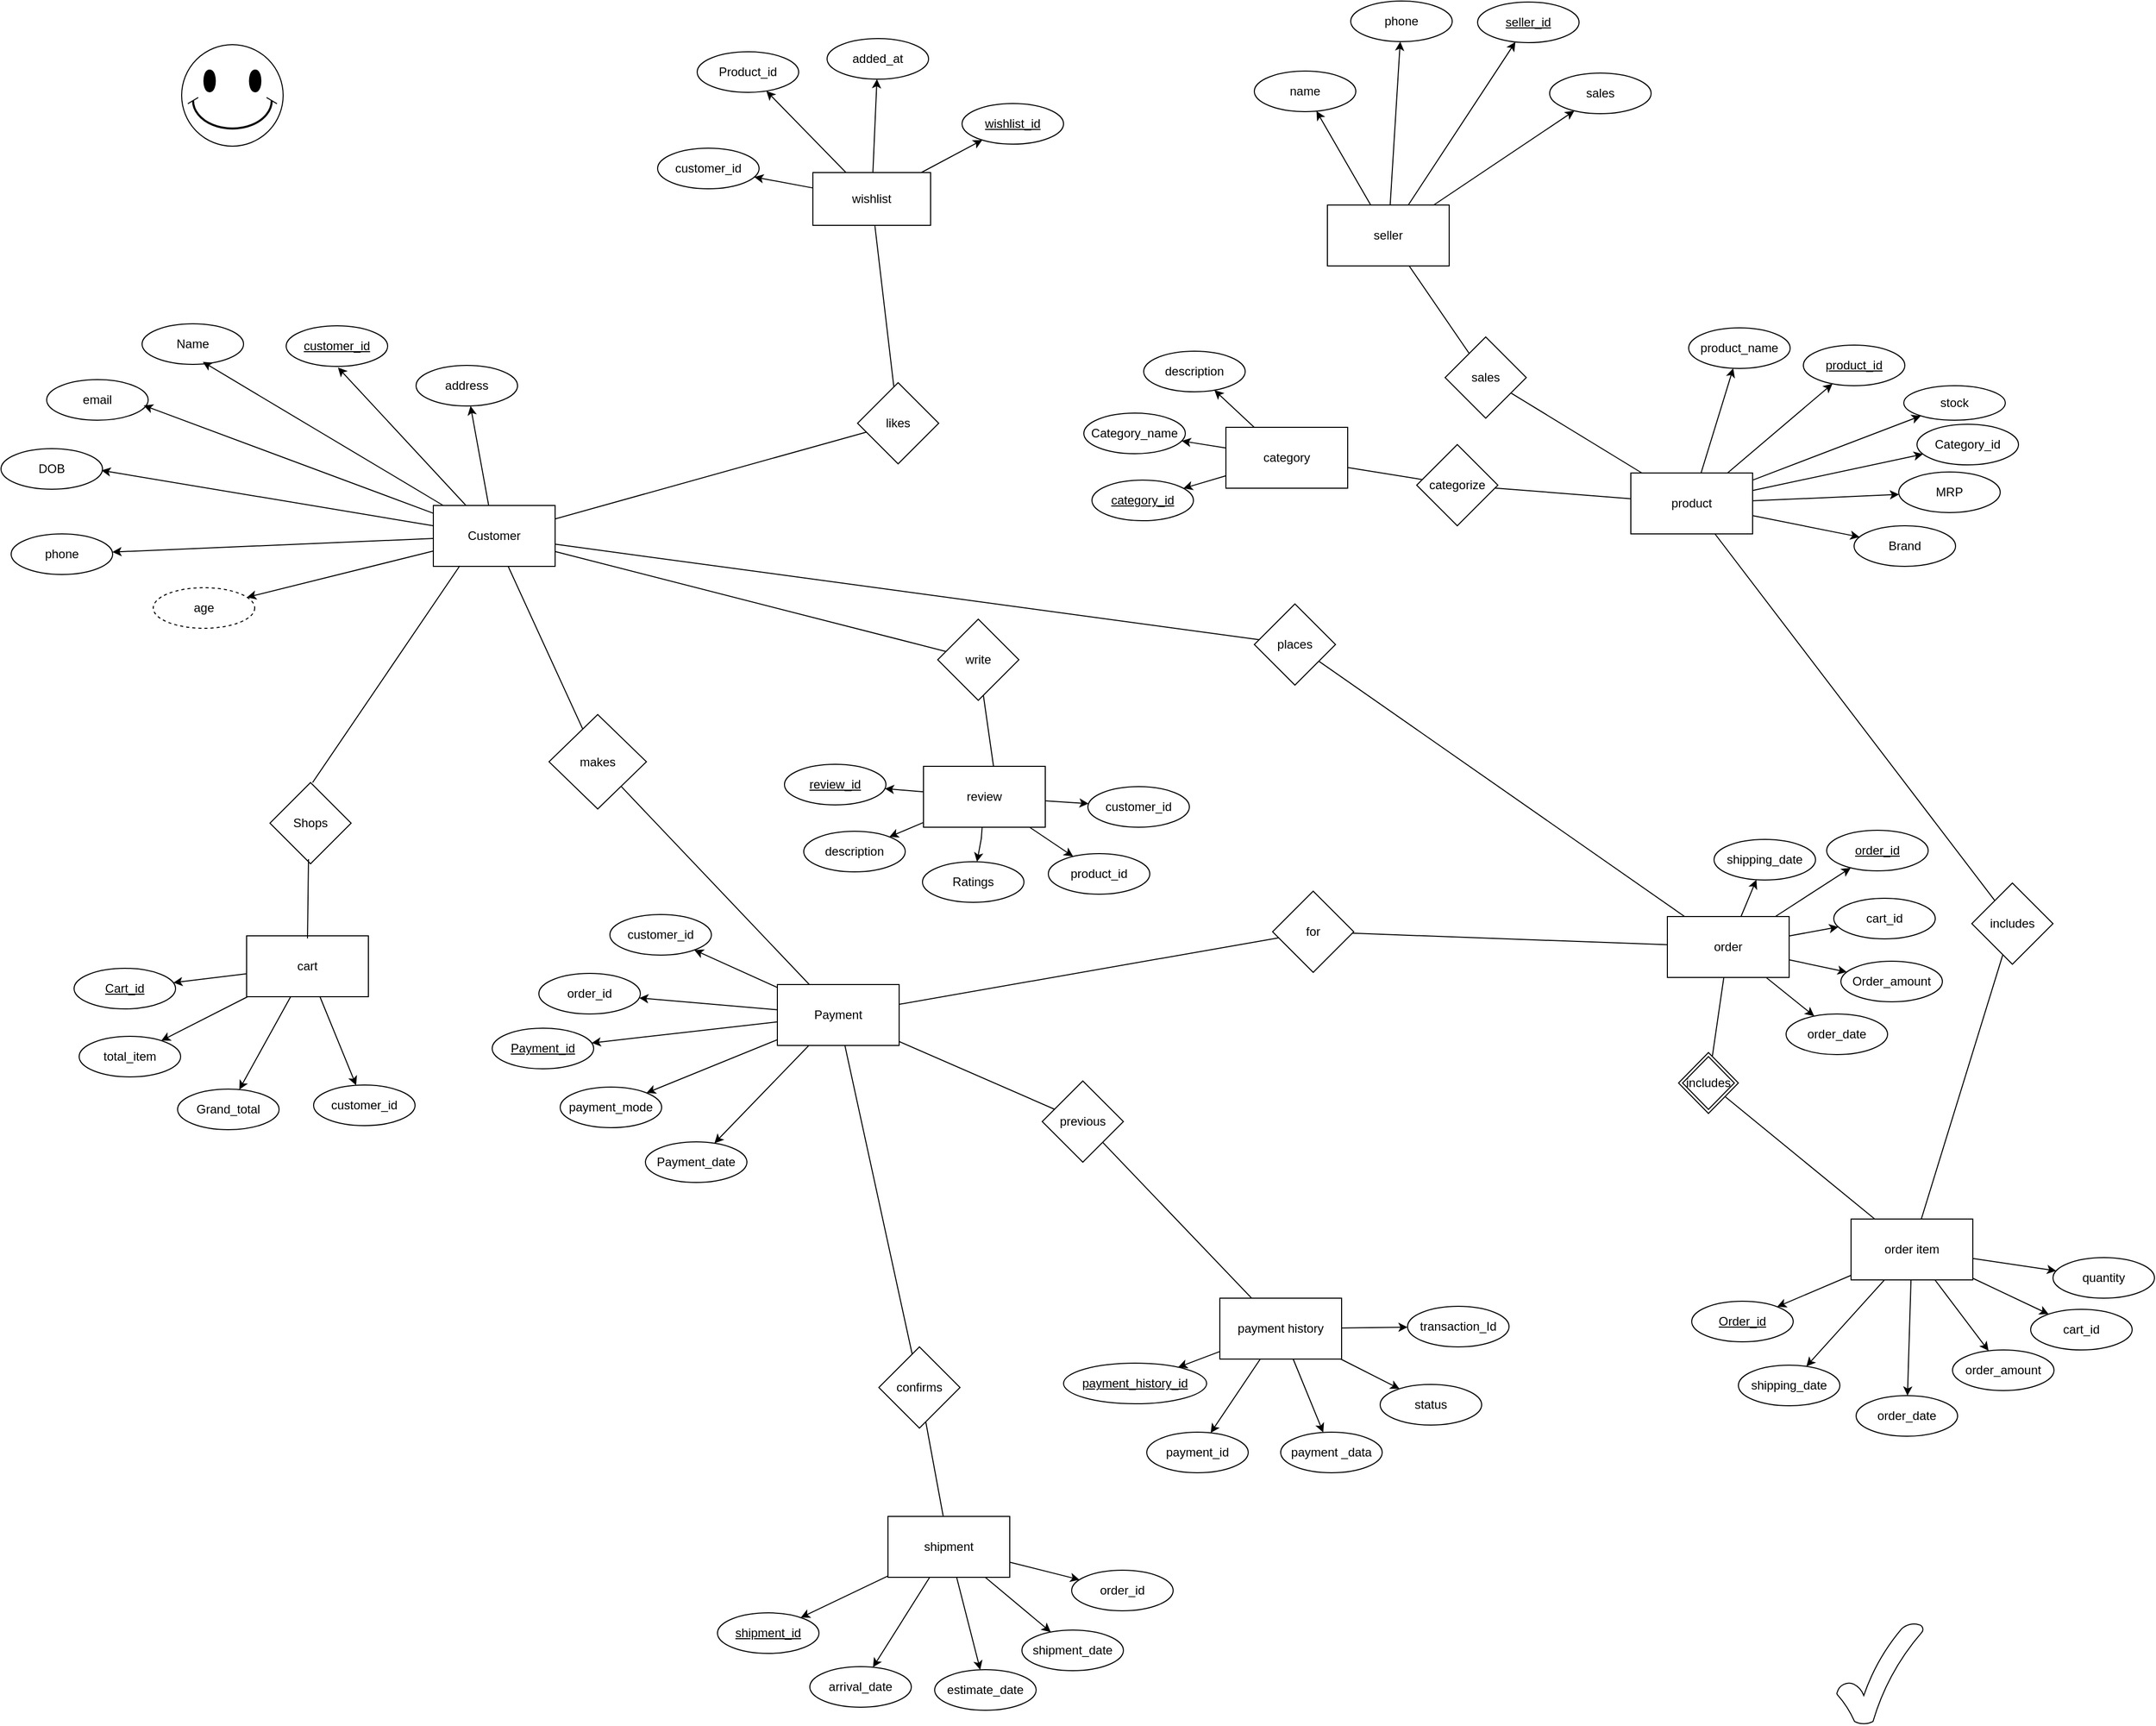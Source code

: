 <mxfile version="24.2.2" type="google">
  <diagram id="R2lEEEUBdFMjLlhIrx00" name="Page-1">
    <mxGraphModel grid="1" page="1" gridSize="10" guides="1" tooltips="1" connect="1" arrows="1" fold="1" pageScale="1" pageWidth="850" pageHeight="1100" math="0" shadow="0" extFonts="Permanent Marker^https://fonts.googleapis.com/css?family=Permanent+Marker">
      <root>
        <mxCell id="0" />
        <mxCell id="1" parent="0" />
        <mxCell id="67F66TAgpTzogQdSaKXS-1" value="Customer" style="rounded=0;whiteSpace=wrap;html=1;" vertex="1" parent="1">
          <mxGeometry x="586" y="947" width="120" height="60" as="geometry" />
        </mxCell>
        <mxCell id="67F66TAgpTzogQdSaKXS-2" value="Shops" style="rhombus;whiteSpace=wrap;html=1;" vertex="1" parent="1">
          <mxGeometry x="425" y="1220" width="80" height="80" as="geometry" />
        </mxCell>
        <mxCell id="67F66TAgpTzogQdSaKXS-3" value="makes" style="rhombus;whiteSpace=wrap;html=1;" vertex="1" parent="1">
          <mxGeometry x="700" y="1153" width="96" height="93" as="geometry" />
        </mxCell>
        <mxCell id="67F66TAgpTzogQdSaKXS-4" value="write" style="rhombus;whiteSpace=wrap;html=1;" vertex="1" parent="1">
          <mxGeometry x="1083" y="1059" width="80" height="80" as="geometry" />
        </mxCell>
        <mxCell id="67F66TAgpTzogQdSaKXS-5" value="places" style="rhombus;whiteSpace=wrap;html=1;" vertex="1" parent="1">
          <mxGeometry x="1395" y="1044" width="80" height="80" as="geometry" />
        </mxCell>
        <mxCell id="67F66TAgpTzogQdSaKXS-6" value="likes" style="rhombus;whiteSpace=wrap;html=1;" vertex="1" parent="1">
          <mxGeometry x="1004" y="826" width="80" height="80" as="geometry" />
        </mxCell>
        <mxCell id="67F66TAgpTzogQdSaKXS-7" value="wishlist" style="rounded=0;whiteSpace=wrap;html=1;" vertex="1" parent="1">
          <mxGeometry x="960" y="619" width="116" height="52" as="geometry" />
        </mxCell>
        <mxCell id="67F66TAgpTzogQdSaKXS-8" value="seller" style="rounded=0;whiteSpace=wrap;html=1;" vertex="1" parent="1">
          <mxGeometry x="1467" y="651" width="120" height="60" as="geometry" />
        </mxCell>
        <mxCell id="67F66TAgpTzogQdSaKXS-9" value="sales" style="rhombus;whiteSpace=wrap;html=1;" vertex="1" parent="1">
          <mxGeometry x="1583" y="781" width="80" height="80" as="geometry" />
        </mxCell>
        <mxCell id="67F66TAgpTzogQdSaKXS-10" value="product" style="rounded=0;whiteSpace=wrap;html=1;" vertex="1" parent="1">
          <mxGeometry x="1766" y="915" width="120" height="60" as="geometry" />
        </mxCell>
        <mxCell id="67F66TAgpTzogQdSaKXS-11" value="categorize" style="rhombus;whiteSpace=wrap;html=1;" vertex="1" parent="1">
          <mxGeometry x="1555" y="887" width="80" height="80" as="geometry" />
        </mxCell>
        <mxCell id="67F66TAgpTzogQdSaKXS-12" value="category" style="rounded=0;whiteSpace=wrap;html=1;" vertex="1" parent="1">
          <mxGeometry x="1367" y="870" width="120" height="60" as="geometry" />
        </mxCell>
        <mxCell id="67F66TAgpTzogQdSaKXS-13" value="for" style="rhombus;whiteSpace=wrap;html=1;" vertex="1" parent="1">
          <mxGeometry x="1413" y="1327" width="80" height="80" as="geometry" />
        </mxCell>
        <mxCell id="67F66TAgpTzogQdSaKXS-14" value="Payment" style="rounded=0;whiteSpace=wrap;html=1;" vertex="1" parent="1">
          <mxGeometry x="925" y="1419" width="120" height="60" as="geometry" />
        </mxCell>
        <mxCell id="67F66TAgpTzogQdSaKXS-15" value="cart" style="rounded=0;whiteSpace=wrap;html=1;" vertex="1" parent="1">
          <mxGeometry x="402" y="1371" width="120" height="60" as="geometry" />
        </mxCell>
        <mxCell id="67F66TAgpTzogQdSaKXS-16" value="confirms" style="rhombus;whiteSpace=wrap;html=1;" vertex="1" parent="1">
          <mxGeometry x="1025" y="1776" width="80" height="80" as="geometry" />
        </mxCell>
        <mxCell id="67F66TAgpTzogQdSaKXS-17" value="shipment" style="rounded=0;whiteSpace=wrap;html=1;" vertex="1" parent="1">
          <mxGeometry x="1034" y="1943" width="120" height="60" as="geometry" />
        </mxCell>
        <mxCell id="67F66TAgpTzogQdSaKXS-18" value="previous" style="rhombus;whiteSpace=wrap;html=1;" vertex="1" parent="1">
          <mxGeometry x="1186" y="1514" width="80" height="80" as="geometry" />
        </mxCell>
        <mxCell id="67F66TAgpTzogQdSaKXS-19" value="payment history" style="rounded=0;whiteSpace=wrap;html=1;" vertex="1" parent="1">
          <mxGeometry x="1361" y="1728" width="120" height="60" as="geometry" />
        </mxCell>
        <mxCell id="67F66TAgpTzogQdSaKXS-20" value="review" style="rounded=0;whiteSpace=wrap;html=1;" vertex="1" parent="1">
          <mxGeometry x="1069" y="1204" width="120" height="60" as="geometry" />
        </mxCell>
        <mxCell id="67F66TAgpTzogQdSaKXS-21" value="order" style="rounded=0;whiteSpace=wrap;html=1;" vertex="1" parent="1">
          <mxGeometry x="1802" y="1352" width="120" height="60" as="geometry" />
        </mxCell>
        <mxCell id="67F66TAgpTzogQdSaKXS-22" value="includes" style="rhombus;whiteSpace=wrap;html=1;" vertex="1" parent="1">
          <mxGeometry x="2102" y="1319" width="80" height="80" as="geometry" />
        </mxCell>
        <mxCell id="67F66TAgpTzogQdSaKXS-23" value="order item" style="rounded=0;whiteSpace=wrap;html=1;" vertex="1" parent="1">
          <mxGeometry x="1983" y="1650" width="120" height="60" as="geometry" />
        </mxCell>
        <mxCell id="67F66TAgpTzogQdSaKXS-24" value="" style="endArrow=none;html=1;rounded=0;" edge="1" parent="1" source="67F66TAgpTzogQdSaKXS-1" target="67F66TAgpTzogQdSaKXS-6">
          <mxGeometry width="50" height="50" relative="1" as="geometry">
            <mxPoint x="1095" y="1055" as="sourcePoint" />
            <mxPoint x="1145" y="1005" as="targetPoint" />
          </mxGeometry>
        </mxCell>
        <mxCell id="67F66TAgpTzogQdSaKXS-25" value="" style="endArrow=none;html=1;rounded=0;" edge="1" parent="1" source="67F66TAgpTzogQdSaKXS-13" target="67F66TAgpTzogQdSaKXS-21">
          <mxGeometry width="50" height="50" relative="1" as="geometry">
            <mxPoint x="1435" y="1049" as="sourcePoint" />
            <mxPoint x="1485" y="999" as="targetPoint" />
          </mxGeometry>
        </mxCell>
        <mxCell id="67F66TAgpTzogQdSaKXS-26" value="" style="endArrow=none;html=1;rounded=0;" edge="1" parent="1" source="67F66TAgpTzogQdSaKXS-14" target="67F66TAgpTzogQdSaKXS-13">
          <mxGeometry width="50" height="50" relative="1" as="geometry">
            <mxPoint x="1435" y="1049" as="sourcePoint" />
            <mxPoint x="1485" y="999" as="targetPoint" />
          </mxGeometry>
        </mxCell>
        <mxCell id="67F66TAgpTzogQdSaKXS-27" value="" style="endArrow=none;html=1;rounded=0;" edge="1" parent="1" source="67F66TAgpTzogQdSaKXS-1" target="67F66TAgpTzogQdSaKXS-4">
          <mxGeometry width="50" height="50" relative="1" as="geometry">
            <mxPoint x="1435" y="1049" as="sourcePoint" />
            <mxPoint x="1485" y="999" as="targetPoint" />
          </mxGeometry>
        </mxCell>
        <mxCell id="67F66TAgpTzogQdSaKXS-28" value="" style="endArrow=none;html=1;rounded=0;entryX=0.575;entryY=0;entryDx=0;entryDy=0;entryPerimeter=0;" edge="1" parent="1" source="67F66TAgpTzogQdSaKXS-4" target="67F66TAgpTzogQdSaKXS-20">
          <mxGeometry width="50" height="50" relative="1" as="geometry">
            <mxPoint x="1435" y="1049" as="sourcePoint" />
            <mxPoint x="1485" y="999" as="targetPoint" />
          </mxGeometry>
        </mxCell>
        <mxCell id="67F66TAgpTzogQdSaKXS-29" value="" style="endArrow=none;html=1;rounded=0;" edge="1" parent="1" source="67F66TAgpTzogQdSaKXS-5" target="67F66TAgpTzogQdSaKXS-21">
          <mxGeometry width="50" height="50" relative="1" as="geometry">
            <mxPoint x="1435" y="1049" as="sourcePoint" />
            <mxPoint x="1485" y="999" as="targetPoint" />
          </mxGeometry>
        </mxCell>
        <mxCell id="67F66TAgpTzogQdSaKXS-30" value="" style="endArrow=none;html=1;rounded=0;" edge="1" parent="1" source="67F66TAgpTzogQdSaKXS-5" target="67F66TAgpTzogQdSaKXS-1">
          <mxGeometry width="50" height="50" relative="1" as="geometry">
            <mxPoint x="1435" y="1049" as="sourcePoint" />
            <mxPoint x="1485" y="999" as="targetPoint" />
          </mxGeometry>
        </mxCell>
        <mxCell id="67F66TAgpTzogQdSaKXS-31" value="" style="endArrow=none;html=1;rounded=0;" edge="1" parent="1" source="67F66TAgpTzogQdSaKXS-6" target="67F66TAgpTzogQdSaKXS-7">
          <mxGeometry width="50" height="50" relative="1" as="geometry">
            <mxPoint x="1435" y="1049" as="sourcePoint" />
            <mxPoint x="1485" y="999" as="targetPoint" />
          </mxGeometry>
        </mxCell>
        <mxCell id="67F66TAgpTzogQdSaKXS-32" value="" style="endArrow=none;html=1;rounded=0;" edge="1" parent="1" source="67F66TAgpTzogQdSaKXS-14" target="67F66TAgpTzogQdSaKXS-18">
          <mxGeometry width="50" height="50" relative="1" as="geometry">
            <mxPoint x="1435" y="1049" as="sourcePoint" />
            <mxPoint x="1485" y="999" as="targetPoint" />
          </mxGeometry>
        </mxCell>
        <mxCell id="67F66TAgpTzogQdSaKXS-33" value="" style="endArrow=none;html=1;rounded=0;" edge="1" parent="1" source="67F66TAgpTzogQdSaKXS-18" target="67F66TAgpTzogQdSaKXS-19">
          <mxGeometry width="50" height="50" relative="1" as="geometry">
            <mxPoint x="1234" y="1554" as="sourcePoint" />
            <mxPoint x="1284" y="1504" as="targetPoint" />
          </mxGeometry>
        </mxCell>
        <mxCell id="67F66TAgpTzogQdSaKXS-34" value="" style="endArrow=none;html=1;rounded=0;" edge="1" parent="1" source="67F66TAgpTzogQdSaKXS-16" target="67F66TAgpTzogQdSaKXS-14">
          <mxGeometry width="50" height="50" relative="1" as="geometry">
            <mxPoint x="1435" y="1049" as="sourcePoint" />
            <mxPoint x="1485" y="999" as="targetPoint" />
          </mxGeometry>
        </mxCell>
        <mxCell id="67F66TAgpTzogQdSaKXS-35" value="" style="endArrow=none;html=1;rounded=0;" edge="1" parent="1" source="67F66TAgpTzogQdSaKXS-17" target="67F66TAgpTzogQdSaKXS-16">
          <mxGeometry width="50" height="50" relative="1" as="geometry">
            <mxPoint x="943" y="1631" as="sourcePoint" />
            <mxPoint x="1064" y="1525" as="targetPoint" />
          </mxGeometry>
        </mxCell>
        <mxCell id="67F66TAgpTzogQdSaKXS-36" value="" style="endArrow=none;html=1;rounded=0;" edge="1" parent="1" source="67F66TAgpTzogQdSaKXS-14" target="67F66TAgpTzogQdSaKXS-3">
          <mxGeometry width="50" height="50" relative="1" as="geometry">
            <mxPoint x="1435" y="1049" as="sourcePoint" />
            <mxPoint x="1485" y="999" as="targetPoint" />
          </mxGeometry>
        </mxCell>
        <mxCell id="67F66TAgpTzogQdSaKXS-37" value="" style="endArrow=none;html=1;rounded=0;exitX=0.5;exitY=0.042;exitDx=0;exitDy=0;exitPerimeter=0;entryX=0.475;entryY=0.944;entryDx=0;entryDy=0;entryPerimeter=0;" edge="1" parent="1" source="67F66TAgpTzogQdSaKXS-15" target="67F66TAgpTzogQdSaKXS-2">
          <mxGeometry width="50" height="50" relative="1" as="geometry">
            <mxPoint x="1435" y="1049" as="sourcePoint" />
            <mxPoint x="1485" y="999" as="targetPoint" />
          </mxGeometry>
        </mxCell>
        <mxCell id="67F66TAgpTzogQdSaKXS-38" value="" style="endArrow=none;html=1;rounded=0;" edge="1" parent="1" source="67F66TAgpTzogQdSaKXS-3" target="67F66TAgpTzogQdSaKXS-1">
          <mxGeometry width="50" height="50" relative="1" as="geometry">
            <mxPoint x="1435" y="1049" as="sourcePoint" />
            <mxPoint x="1485" y="999" as="targetPoint" />
          </mxGeometry>
        </mxCell>
        <mxCell id="67F66TAgpTzogQdSaKXS-39" value="" style="endArrow=none;html=1;rounded=0;exitX=0.525;exitY=0;exitDx=0;exitDy=0;exitPerimeter=0;entryX=0.217;entryY=0.992;entryDx=0;entryDy=0;entryPerimeter=0;" edge="1" parent="1" source="67F66TAgpTzogQdSaKXS-2" target="67F66TAgpTzogQdSaKXS-1">
          <mxGeometry width="50" height="50" relative="1" as="geometry">
            <mxPoint x="1435" y="1049" as="sourcePoint" />
            <mxPoint x="1485" y="999" as="targetPoint" />
          </mxGeometry>
        </mxCell>
        <mxCell id="67F66TAgpTzogQdSaKXS-40" value="" style="endArrow=none;html=1;rounded=0;" edge="1" parent="1" source="67F66TAgpTzogQdSaKXS-12" target="67F66TAgpTzogQdSaKXS-11">
          <mxGeometry width="50" height="50" relative="1" as="geometry">
            <mxPoint x="1498" y="1052" as="sourcePoint" />
            <mxPoint x="1548" y="1002" as="targetPoint" />
          </mxGeometry>
        </mxCell>
        <mxCell id="67F66TAgpTzogQdSaKXS-41" value="" style="endArrow=none;html=1;rounded=0;" edge="1" parent="1" source="67F66TAgpTzogQdSaKXS-11" target="67F66TAgpTzogQdSaKXS-10">
          <mxGeometry width="50" height="50" relative="1" as="geometry">
            <mxPoint x="1598" y="1046" as="sourcePoint" />
            <mxPoint x="1648" y="996" as="targetPoint" />
          </mxGeometry>
        </mxCell>
        <mxCell id="67F66TAgpTzogQdSaKXS-42" value="" style="endArrow=none;html=1;rounded=0;" edge="1" parent="1" source="67F66TAgpTzogQdSaKXS-10" target="67F66TAgpTzogQdSaKXS-22">
          <mxGeometry width="50" height="50" relative="1" as="geometry">
            <mxPoint x="1623" y="1439" as="sourcePoint" />
            <mxPoint x="1673" y="1389" as="targetPoint" />
          </mxGeometry>
        </mxCell>
        <mxCell id="67F66TAgpTzogQdSaKXS-43" value="" style="endArrow=none;html=1;rounded=0;" edge="1" parent="1" source="67F66TAgpTzogQdSaKXS-23" target="67F66TAgpTzogQdSaKXS-22">
          <mxGeometry width="50" height="50" relative="1" as="geometry">
            <mxPoint x="2099" y="1644" as="sourcePoint" />
            <mxPoint x="1673" y="1389" as="targetPoint" />
          </mxGeometry>
        </mxCell>
        <mxCell id="67F66TAgpTzogQdSaKXS-44" value="" style="endArrow=none;html=1;rounded=0;" edge="1" parent="1" source="67F66TAgpTzogQdSaKXS-21" target="67F66TAgpTzogQdSaKXS-48">
          <mxGeometry width="50" height="50" relative="1" as="geometry">
            <mxPoint x="1623" y="1439" as="sourcePoint" />
            <mxPoint x="1842.044" y="1462.299" as="targetPoint" />
          </mxGeometry>
        </mxCell>
        <mxCell id="67F66TAgpTzogQdSaKXS-45" value="" style="endArrow=none;html=1;rounded=0;" edge="1" parent="1" source="67F66TAgpTzogQdSaKXS-23" target="67F66TAgpTzogQdSaKXS-48">
          <mxGeometry width="50" height="50" relative="1" as="geometry">
            <mxPoint x="1623" y="1439" as="sourcePoint" />
            <mxPoint x="1842.044" y="1582.331" as="targetPoint" />
          </mxGeometry>
        </mxCell>
        <mxCell id="67F66TAgpTzogQdSaKXS-46" value="" style="endArrow=none;html=1;rounded=0;" edge="1" parent="1" source="67F66TAgpTzogQdSaKXS-8" target="67F66TAgpTzogQdSaKXS-9">
          <mxGeometry width="50" height="50" relative="1" as="geometry">
            <mxPoint x="1462" y="1070" as="sourcePoint" />
            <mxPoint x="1512" y="1020" as="targetPoint" />
          </mxGeometry>
        </mxCell>
        <mxCell id="67F66TAgpTzogQdSaKXS-47" value="" style="endArrow=none;html=1;rounded=0;" edge="1" parent="1" source="67F66TAgpTzogQdSaKXS-9" target="67F66TAgpTzogQdSaKXS-10">
          <mxGeometry width="50" height="50" relative="1" as="geometry">
            <mxPoint x="1462" y="1070" as="sourcePoint" />
            <mxPoint x="1512" y="1020" as="targetPoint" />
          </mxGeometry>
        </mxCell>
        <mxCell id="67F66TAgpTzogQdSaKXS-48" value="includes" style="shape=rhombus;double=1;perimeter=rhombusPerimeter;whiteSpace=wrap;html=1;align=center;" vertex="1" parent="1">
          <mxGeometry x="1813" y="1486" width="59" height="60" as="geometry" />
        </mxCell>
        <mxCell id="67F66TAgpTzogQdSaKXS-49" value="customer_id" style="ellipse;whiteSpace=wrap;html=1;align=center;fontStyle=4;" vertex="1" parent="1">
          <mxGeometry x="441" y="770" width="100" height="40" as="geometry" />
        </mxCell>
        <mxCell id="67F66TAgpTzogQdSaKXS-50" value="Name" style="ellipse;whiteSpace=wrap;html=1;align=center;" vertex="1" parent="1">
          <mxGeometry x="299" y="768" width="100" height="40" as="geometry" />
        </mxCell>
        <mxCell id="67F66TAgpTzogQdSaKXS-51" value="email" style="ellipse;whiteSpace=wrap;html=1;align=center;" vertex="1" parent="1">
          <mxGeometry x="205" y="823" width="100" height="40" as="geometry" />
        </mxCell>
        <mxCell id="67F66TAgpTzogQdSaKXS-52" value="DOB" style="ellipse;whiteSpace=wrap;html=1;align=center;" vertex="1" parent="1">
          <mxGeometry x="160" y="891" width="100" height="40" as="geometry" />
        </mxCell>
        <mxCell id="67F66TAgpTzogQdSaKXS-54" value="age" style="ellipse;whiteSpace=wrap;html=1;align=center;dashed=1;" vertex="1" parent="1">
          <mxGeometry x="310" y="1028" width="100" height="40" as="geometry" />
        </mxCell>
        <mxCell id="67F66TAgpTzogQdSaKXS-55" value="address" style="ellipse;whiteSpace=wrap;html=1;align=center;" vertex="1" parent="1">
          <mxGeometry x="569" y="809" width="100" height="40" as="geometry" />
        </mxCell>
        <mxCell id="67F66TAgpTzogQdSaKXS-56" value="customer_id" style="ellipse;whiteSpace=wrap;html=1;align=center;" vertex="1" parent="1">
          <mxGeometry x="468" y="1518" width="100" height="40" as="geometry" />
        </mxCell>
        <mxCell id="67F66TAgpTzogQdSaKXS-57" value="Grand_total" style="ellipse;whiteSpace=wrap;html=1;align=center;" vertex="1" parent="1">
          <mxGeometry x="334" y="1522" width="100" height="40" as="geometry" />
        </mxCell>
        <mxCell id="67F66TAgpTzogQdSaKXS-58" value="total_item" style="ellipse;whiteSpace=wrap;html=1;align=center;" vertex="1" parent="1">
          <mxGeometry x="237" y="1470" width="100" height="40" as="geometry" />
        </mxCell>
        <mxCell id="67F66TAgpTzogQdSaKXS-59" value="Cart_id" style="ellipse;whiteSpace=wrap;html=1;align=center;fontStyle=4;" vertex="1" parent="1">
          <mxGeometry x="232" y="1403" width="100" height="40" as="geometry" />
        </mxCell>
        <mxCell id="67F66TAgpTzogQdSaKXS-60" value="Payment_id" style="ellipse;whiteSpace=wrap;html=1;align=center;fontStyle=4;" vertex="1" parent="1">
          <mxGeometry x="644" y="1462" width="100" height="40" as="geometry" />
        </mxCell>
        <mxCell id="67F66TAgpTzogQdSaKXS-61" value="order_id" style="ellipse;whiteSpace=wrap;html=1;align=center;" vertex="1" parent="1">
          <mxGeometry x="690" y="1408" width="100" height="40" as="geometry" />
        </mxCell>
        <mxCell id="67F66TAgpTzogQdSaKXS-62" value="customer_id" style="ellipse;whiteSpace=wrap;html=1;align=center;" vertex="1" parent="1">
          <mxGeometry x="760" y="1350" width="100" height="40" as="geometry" />
        </mxCell>
        <mxCell id="67F66TAgpTzogQdSaKXS-63" value="payment_mode" style="ellipse;whiteSpace=wrap;html=1;align=center;" vertex="1" parent="1">
          <mxGeometry x="711" y="1520" width="100" height="40" as="geometry" />
        </mxCell>
        <mxCell id="67F66TAgpTzogQdSaKXS-64" value="Payment_date" style="ellipse;whiteSpace=wrap;html=1;align=center;" vertex="1" parent="1">
          <mxGeometry x="795" y="1574" width="100" height="40" as="geometry" />
        </mxCell>
        <mxCell id="67F66TAgpTzogQdSaKXS-65" value="payment_history_id" style="ellipse;whiteSpace=wrap;html=1;align=center;fontStyle=4;" vertex="1" parent="1">
          <mxGeometry x="1207" y="1792" width="141" height="40" as="geometry" />
        </mxCell>
        <mxCell id="67F66TAgpTzogQdSaKXS-66" value="payment_id" style="ellipse;whiteSpace=wrap;html=1;align=center;" vertex="1" parent="1">
          <mxGeometry x="1289" y="1860" width="100" height="40" as="geometry" />
        </mxCell>
        <mxCell id="67F66TAgpTzogQdSaKXS-67" value="transaction_Id" style="ellipse;whiteSpace=wrap;html=1;align=center;" vertex="1" parent="1">
          <mxGeometry x="1546" y="1736" width="100" height="40" as="geometry" />
        </mxCell>
        <mxCell id="67F66TAgpTzogQdSaKXS-68" value="payment _data" style="ellipse;whiteSpace=wrap;html=1;align=center;" vertex="1" parent="1">
          <mxGeometry x="1421" y="1860" width="100" height="40" as="geometry" />
        </mxCell>
        <mxCell id="67F66TAgpTzogQdSaKXS-69" value="status" style="ellipse;whiteSpace=wrap;html=1;align=center;" vertex="1" parent="1">
          <mxGeometry x="1519" y="1813" width="100" height="40" as="geometry" />
        </mxCell>
        <mxCell id="67F66TAgpTzogQdSaKXS-70" value="review_id" style="ellipse;whiteSpace=wrap;html=1;align=center;fontStyle=4;" vertex="1" parent="1">
          <mxGeometry x="932" y="1202" width="100" height="40" as="geometry" />
        </mxCell>
        <mxCell id="67F66TAgpTzogQdSaKXS-71" value="description" style="ellipse;whiteSpace=wrap;html=1;align=center;" vertex="1" parent="1">
          <mxGeometry x="951" y="1268" width="100" height="40" as="geometry" />
        </mxCell>
        <mxCell id="67F66TAgpTzogQdSaKXS-72" value="Ratings" style="ellipse;whiteSpace=wrap;html=1;align=center;" vertex="1" parent="1">
          <mxGeometry x="1068" y="1298" width="100" height="40" as="geometry" />
        </mxCell>
        <mxCell id="67F66TAgpTzogQdSaKXS-73" value="product_id" style="ellipse;whiteSpace=wrap;html=1;align=center;" vertex="1" parent="1">
          <mxGeometry x="1192" y="1290" width="100" height="40" as="geometry" />
        </mxCell>
        <mxCell id="67F66TAgpTzogQdSaKXS-74" value="customer_id" style="ellipse;whiteSpace=wrap;html=1;align=center;" vertex="1" parent="1">
          <mxGeometry x="1231" y="1224" width="100" height="40" as="geometry" />
        </mxCell>
        <mxCell id="67F66TAgpTzogQdSaKXS-75" value="seller_id" style="ellipse;whiteSpace=wrap;html=1;align=center;fontStyle=4;" vertex="1" parent="1">
          <mxGeometry x="1615" y="451" width="100" height="40" as="geometry" />
        </mxCell>
        <mxCell id="67F66TAgpTzogQdSaKXS-76" value="name" style="ellipse;whiteSpace=wrap;html=1;align=center;" vertex="1" parent="1">
          <mxGeometry x="1395" y="519" width="100" height="40" as="geometry" />
        </mxCell>
        <mxCell id="67F66TAgpTzogQdSaKXS-77" value="phone" style="ellipse;whiteSpace=wrap;html=1;align=center;" vertex="1" parent="1">
          <mxGeometry x="1490" y="450" width="100" height="40" as="geometry" />
        </mxCell>
        <mxCell id="67F66TAgpTzogQdSaKXS-78" value="sales" style="ellipse;whiteSpace=wrap;html=1;align=center;" vertex="1" parent="1">
          <mxGeometry x="1686" y="521" width="100" height="40" as="geometry" />
        </mxCell>
        <mxCell id="67F66TAgpTzogQdSaKXS-79" value="product_id" style="ellipse;whiteSpace=wrap;html=1;align=center;fontStyle=4;rotation=0;" vertex="1" parent="1">
          <mxGeometry x="1936" y="789" width="100" height="40" as="geometry" />
        </mxCell>
        <mxCell id="67F66TAgpTzogQdSaKXS-80" value="product_name" style="ellipse;whiteSpace=wrap;html=1;align=center;rotation=0;" vertex="1" parent="1">
          <mxGeometry x="1823" y="772" width="100" height="40" as="geometry" />
        </mxCell>
        <mxCell id="67F66TAgpTzogQdSaKXS-81" value="MRP" style="ellipse;whiteSpace=wrap;html=1;align=center;" vertex="1" parent="1">
          <mxGeometry x="2030" y="914" width="100" height="40" as="geometry" />
        </mxCell>
        <mxCell id="67F66TAgpTzogQdSaKXS-82" value="Category_id" style="ellipse;whiteSpace=wrap;html=1;align=center;" vertex="1" parent="1">
          <mxGeometry x="2048" y="867" width="100" height="40" as="geometry" />
        </mxCell>
        <mxCell id="67F66TAgpTzogQdSaKXS-83" value="stock" style="ellipse;whiteSpace=wrap;html=1;align=center;" vertex="1" parent="1">
          <mxGeometry x="2035" y="829" width="100" height="34" as="geometry" />
        </mxCell>
        <mxCell id="67F66TAgpTzogQdSaKXS-84" value="Brand" style="ellipse;whiteSpace=wrap;html=1;align=center;rotation=0;" vertex="1" parent="1">
          <mxGeometry x="1986" y="967" width="100" height="40" as="geometry" />
        </mxCell>
        <mxCell id="67F66TAgpTzogQdSaKXS-85" value="Order_id" style="ellipse;whiteSpace=wrap;html=1;align=center;fontStyle=4;" vertex="1" parent="1">
          <mxGeometry x="1826" y="1731" width="100" height="40" as="geometry" />
        </mxCell>
        <mxCell id="67F66TAgpTzogQdSaKXS-86" value="shipping_date" style="ellipse;whiteSpace=wrap;html=1;align=center;" vertex="1" parent="1">
          <mxGeometry x="1872" y="1794" width="100" height="40" as="geometry" />
        </mxCell>
        <mxCell id="67F66TAgpTzogQdSaKXS-87" value="order_date" style="ellipse;whiteSpace=wrap;html=1;align=center;" vertex="1" parent="1">
          <mxGeometry x="1988" y="1824" width="100" height="40" as="geometry" />
        </mxCell>
        <mxCell id="67F66TAgpTzogQdSaKXS-88" value="order_amount" style="ellipse;whiteSpace=wrap;html=1;align=center;" vertex="1" parent="1">
          <mxGeometry x="2083" y="1779" width="100" height="40" as="geometry" />
        </mxCell>
        <mxCell id="67F66TAgpTzogQdSaKXS-89" value="cart_id" style="ellipse;whiteSpace=wrap;html=1;align=center;" vertex="1" parent="1">
          <mxGeometry x="2160" y="1739" width="100" height="40" as="geometry" />
        </mxCell>
        <mxCell id="67F66TAgpTzogQdSaKXS-90" value="order_id" style="ellipse;whiteSpace=wrap;html=1;align=center;fontStyle=4;" vertex="1" parent="1">
          <mxGeometry x="1959" y="1267" width="100" height="40" as="geometry" />
        </mxCell>
        <mxCell id="67F66TAgpTzogQdSaKXS-91" value="shipping_date" style="ellipse;whiteSpace=wrap;html=1;align=center;" vertex="1" parent="1">
          <mxGeometry x="1848" y="1276" width="100" height="40" as="geometry" />
        </mxCell>
        <mxCell id="67F66TAgpTzogQdSaKXS-92" value="order_date" style="ellipse;whiteSpace=wrap;html=1;align=center;" vertex="1" parent="1">
          <mxGeometry x="1919" y="1448" width="100" height="40" as="geometry" />
        </mxCell>
        <mxCell id="67F66TAgpTzogQdSaKXS-93" value="Order_amount" style="ellipse;whiteSpace=wrap;html=1;align=center;" vertex="1" parent="1">
          <mxGeometry x="1973" y="1396" width="100" height="40" as="geometry" />
        </mxCell>
        <mxCell id="67F66TAgpTzogQdSaKXS-94" value="cart_id" style="ellipse;whiteSpace=wrap;html=1;align=center;" vertex="1" parent="1">
          <mxGeometry x="1966" y="1334" width="100" height="40" as="geometry" />
        </mxCell>
        <mxCell id="67F66TAgpTzogQdSaKXS-95" value="category_id" style="ellipse;whiteSpace=wrap;html=1;align=center;fontStyle=4;" vertex="1" parent="1">
          <mxGeometry x="1235" y="922" width="100" height="40" as="geometry" />
        </mxCell>
        <mxCell id="67F66TAgpTzogQdSaKXS-96" value="Category_name" style="ellipse;whiteSpace=wrap;html=1;align=center;" vertex="1" parent="1">
          <mxGeometry x="1227" y="856" width="100" height="40" as="geometry" />
        </mxCell>
        <mxCell id="67F66TAgpTzogQdSaKXS-97" value="description" style="ellipse;whiteSpace=wrap;html=1;align=center;" vertex="1" parent="1">
          <mxGeometry x="1286" y="795" width="100" height="40" as="geometry" />
        </mxCell>
        <mxCell id="67F66TAgpTzogQdSaKXS-98" value="wishlist_id" style="ellipse;whiteSpace=wrap;html=1;align=center;fontStyle=4;" vertex="1" parent="1">
          <mxGeometry x="1107" y="551" width="100" height="40" as="geometry" />
        </mxCell>
        <mxCell id="67F66TAgpTzogQdSaKXS-99" value="customer_id" style="ellipse;whiteSpace=wrap;html=1;align=center;" vertex="1" parent="1">
          <mxGeometry x="807" y="595" width="100" height="40" as="geometry" />
        </mxCell>
        <mxCell id="67F66TAgpTzogQdSaKXS-100" value="Product_id" style="ellipse;whiteSpace=wrap;html=1;align=center;" vertex="1" parent="1">
          <mxGeometry x="846" y="500" width="100" height="40" as="geometry" />
        </mxCell>
        <mxCell id="67F66TAgpTzogQdSaKXS-101" value="added_at" style="ellipse;whiteSpace=wrap;html=1;align=center;" vertex="1" parent="1">
          <mxGeometry x="974" y="487" width="100" height="40" as="geometry" />
        </mxCell>
        <mxCell id="67F66TAgpTzogQdSaKXS-102" value="shipment_id" style="ellipse;whiteSpace=wrap;html=1;align=center;fontStyle=4;" vertex="1" parent="1">
          <mxGeometry x="866" y="2038" width="100" height="40" as="geometry" />
        </mxCell>
        <mxCell id="67F66TAgpTzogQdSaKXS-103" value="order_id" style="ellipse;whiteSpace=wrap;html=1;align=center;" vertex="1" parent="1">
          <mxGeometry x="1215" y="1996" width="100" height="40" as="geometry" />
        </mxCell>
        <mxCell id="67F66TAgpTzogQdSaKXS-104" value="shipment_date" style="ellipse;whiteSpace=wrap;html=1;align=center;" vertex="1" parent="1">
          <mxGeometry x="1166" y="2055" width="100" height="40" as="geometry" />
        </mxCell>
        <mxCell id="67F66TAgpTzogQdSaKXS-105" value="estimate_date" style="ellipse;whiteSpace=wrap;html=1;align=center;" vertex="1" parent="1">
          <mxGeometry x="1080" y="2094" width="100" height="40" as="geometry" />
        </mxCell>
        <mxCell id="67F66TAgpTzogQdSaKXS-106" value="arrival_date" style="ellipse;whiteSpace=wrap;html=1;align=center;" vertex="1" parent="1">
          <mxGeometry x="957" y="2091" width="100" height="40" as="geometry" />
        </mxCell>
        <mxCell id="67F66TAgpTzogQdSaKXS-107" value="" style="verticalLabelPosition=bottom;verticalAlign=top;html=1;shape=mxgraph.basic.smiley" vertex="1" parent="1">
          <mxGeometry x="338" y="493" width="100" height="100" as="geometry" />
        </mxCell>
        <mxCell id="67F66TAgpTzogQdSaKXS-108" value="" style="verticalLabelPosition=bottom;verticalAlign=top;html=1;shape=mxgraph.basic.tick" vertex="1" parent="1">
          <mxGeometry x="1969" y="2048" width="85" height="100" as="geometry" />
        </mxCell>
        <mxCell id="67F66TAgpTzogQdSaKXS-109" value="" style="endArrow=classic;html=1;rounded=0;entryX=0.599;entryY=0.94;entryDx=0;entryDy=0;entryPerimeter=0;" edge="1" parent="1" source="67F66TAgpTzogQdSaKXS-1" target="67F66TAgpTzogQdSaKXS-50">
          <mxGeometry width="50" height="50" relative="1" as="geometry">
            <mxPoint x="515" y="976" as="sourcePoint" />
            <mxPoint x="565" y="926" as="targetPoint" />
          </mxGeometry>
        </mxCell>
        <mxCell id="67F66TAgpTzogQdSaKXS-110" value="" style="endArrow=classic;html=1;rounded=0;" edge="1" parent="1" source="67F66TAgpTzogQdSaKXS-1" target="67F66TAgpTzogQdSaKXS-54">
          <mxGeometry width="50" height="50" relative="1" as="geometry">
            <mxPoint x="525" y="986" as="sourcePoint" />
            <mxPoint x="575" y="936" as="targetPoint" />
          </mxGeometry>
        </mxCell>
        <mxCell id="67F66TAgpTzogQdSaKXS-111" value="" style="endArrow=classic;html=1;rounded=0;entryX=0.956;entryY=0.637;entryDx=0;entryDy=0;entryPerimeter=0;" edge="1" parent="1" source="67F66TAgpTzogQdSaKXS-1" target="67F66TAgpTzogQdSaKXS-51">
          <mxGeometry width="50" height="50" relative="1" as="geometry">
            <mxPoint x="596" y="963" as="sourcePoint" />
            <mxPoint x="369" y="816" as="targetPoint" />
          </mxGeometry>
        </mxCell>
        <mxCell id="67F66TAgpTzogQdSaKXS-112" value="" style="endArrow=classic;html=1;rounded=0;entryX=0.99;entryY=0.537;entryDx=0;entryDy=0;entryPerimeter=0;" edge="1" parent="1" source="67F66TAgpTzogQdSaKXS-1" target="67F66TAgpTzogQdSaKXS-52">
          <mxGeometry width="50" height="50" relative="1" as="geometry">
            <mxPoint x="595" y="974" as="sourcePoint" />
            <mxPoint x="311" y="858" as="targetPoint" />
          </mxGeometry>
        </mxCell>
        <mxCell id="67F66TAgpTzogQdSaKXS-113" value="" style="endArrow=classic;html=1;rounded=0;" edge="1" parent="1" source="67F66TAgpTzogQdSaKXS-1" target="q_GceBMwPyGKZijH4aF9-1">
          <mxGeometry width="50" height="50" relative="1" as="geometry">
            <mxPoint x="597" y="983" as="sourcePoint" />
            <mxPoint x="325.877" y="986.601" as="targetPoint" />
          </mxGeometry>
        </mxCell>
        <mxCell id="67F66TAgpTzogQdSaKXS-114" value="" style="endArrow=classic;html=1;rounded=0;entryX=0.51;entryY=1.025;entryDx=0;entryDy=0;entryPerimeter=0;" edge="1" parent="1" source="67F66TAgpTzogQdSaKXS-1" target="67F66TAgpTzogQdSaKXS-49">
          <mxGeometry width="50" height="50" relative="1" as="geometry">
            <mxPoint x="596" y="963" as="sourcePoint" />
            <mxPoint x="369" y="816" as="targetPoint" />
          </mxGeometry>
        </mxCell>
        <mxCell id="67F66TAgpTzogQdSaKXS-115" value="" style="endArrow=classic;html=1;rounded=0;" edge="1" parent="1" source="67F66TAgpTzogQdSaKXS-1" target="67F66TAgpTzogQdSaKXS-55">
          <mxGeometry width="50" height="50" relative="1" as="geometry">
            <mxPoint x="615" y="954" as="sourcePoint" />
            <mxPoint x="502" y="821" as="targetPoint" />
          </mxGeometry>
        </mxCell>
        <mxCell id="67F66TAgpTzogQdSaKXS-116" value="" style="endArrow=classic;html=1;rounded=0;" edge="1" parent="1" source="67F66TAgpTzogQdSaKXS-15" target="67F66TAgpTzogQdSaKXS-57">
          <mxGeometry width="50" height="50" relative="1" as="geometry">
            <mxPoint x="425" y="1502" as="sourcePoint" />
            <mxPoint x="475" y="1452" as="targetPoint" />
          </mxGeometry>
        </mxCell>
        <mxCell id="67F66TAgpTzogQdSaKXS-117" value="" style="endArrow=classic;html=1;rounded=0;" edge="1" parent="1" source="67F66TAgpTzogQdSaKXS-15" target="67F66TAgpTzogQdSaKXS-56">
          <mxGeometry width="50" height="50" relative="1" as="geometry">
            <mxPoint x="434" y="1447" as="sourcePoint" />
            <mxPoint x="402" y="1528" as="targetPoint" />
          </mxGeometry>
        </mxCell>
        <mxCell id="67F66TAgpTzogQdSaKXS-118" value="" style="endArrow=classic;html=1;rounded=0;" edge="1" parent="1" source="67F66TAgpTzogQdSaKXS-15" target="67F66TAgpTzogQdSaKXS-58">
          <mxGeometry width="50" height="50" relative="1" as="geometry">
            <mxPoint x="476" y="1443" as="sourcePoint" />
            <mxPoint x="492" y="1535" as="targetPoint" />
          </mxGeometry>
        </mxCell>
        <mxCell id="67F66TAgpTzogQdSaKXS-119" value="" style="endArrow=classic;html=1;rounded=0;" edge="1" parent="1" source="67F66TAgpTzogQdSaKXS-15" target="67F66TAgpTzogQdSaKXS-59">
          <mxGeometry width="50" height="50" relative="1" as="geometry">
            <mxPoint x="400" y="1440" as="sourcePoint" />
            <mxPoint x="345" y="1491" as="targetPoint" />
          </mxGeometry>
        </mxCell>
        <mxCell id="67F66TAgpTzogQdSaKXS-120" value="" style="endArrow=classic;html=1;rounded=0;" edge="1" parent="1" source="67F66TAgpTzogQdSaKXS-14" target="67F66TAgpTzogQdSaKXS-61">
          <mxGeometry width="50" height="50" relative="1" as="geometry">
            <mxPoint x="781" y="1495" as="sourcePoint" />
            <mxPoint x="831" y="1445" as="targetPoint" />
          </mxGeometry>
        </mxCell>
        <mxCell id="67F66TAgpTzogQdSaKXS-121" value="" style="endArrow=classic;html=1;rounded=0;" edge="1" parent="1" source="67F66TAgpTzogQdSaKXS-14" target="67F66TAgpTzogQdSaKXS-60">
          <mxGeometry width="50" height="50" relative="1" as="geometry">
            <mxPoint x="927" y="1457" as="sourcePoint" />
            <mxPoint x="798" y="1443" as="targetPoint" />
          </mxGeometry>
        </mxCell>
        <mxCell id="67F66TAgpTzogQdSaKXS-122" value="" style="endArrow=classic;html=1;rounded=0;" edge="1" parent="1" source="67F66TAgpTzogQdSaKXS-14" target="67F66TAgpTzogQdSaKXS-63">
          <mxGeometry width="50" height="50" relative="1" as="geometry">
            <mxPoint x="927" y="1469" as="sourcePoint" />
            <mxPoint x="752" y="1487" as="targetPoint" />
          </mxGeometry>
        </mxCell>
        <mxCell id="67F66TAgpTzogQdSaKXS-123" value="" style="endArrow=classic;html=1;rounded=0;" edge="1" parent="1" source="67F66TAgpTzogQdSaKXS-14" target="67F66TAgpTzogQdSaKXS-64">
          <mxGeometry width="50" height="50" relative="1" as="geometry">
            <mxPoint x="927" y="1487" as="sourcePoint" />
            <mxPoint x="806" y="1536" as="targetPoint" />
          </mxGeometry>
        </mxCell>
        <mxCell id="67F66TAgpTzogQdSaKXS-124" value="" style="endArrow=classic;html=1;rounded=0;" edge="1" parent="1" source="67F66TAgpTzogQdSaKXS-14" target="67F66TAgpTzogQdSaKXS-62">
          <mxGeometry width="50" height="50" relative="1" as="geometry">
            <mxPoint x="935" y="1454" as="sourcePoint" />
            <mxPoint x="799" y="1442" as="targetPoint" />
          </mxGeometry>
        </mxCell>
        <mxCell id="67F66TAgpTzogQdSaKXS-125" value="" style="endArrow=classic;html=1;rounded=0;" edge="1" parent="1" source="67F66TAgpTzogQdSaKXS-17" target="67F66TAgpTzogQdSaKXS-106">
          <mxGeometry width="50" height="50" relative="1" as="geometry">
            <mxPoint x="1067" y="2212" as="sourcePoint" />
            <mxPoint x="1117" y="2162" as="targetPoint" />
          </mxGeometry>
        </mxCell>
        <mxCell id="67F66TAgpTzogQdSaKXS-126" value="" style="endArrow=classic;html=1;rounded=0;" edge="1" parent="1" source="67F66TAgpTzogQdSaKXS-17" target="67F66TAgpTzogQdSaKXS-102">
          <mxGeometry width="50" height="50" relative="1" as="geometry">
            <mxPoint x="1077" y="2222" as="sourcePoint" />
            <mxPoint x="1127" y="2172" as="targetPoint" />
          </mxGeometry>
        </mxCell>
        <mxCell id="67F66TAgpTzogQdSaKXS-127" value="" style="endArrow=classic;html=1;rounded=0;" edge="1" parent="1" source="67F66TAgpTzogQdSaKXS-17" target="67F66TAgpTzogQdSaKXS-105">
          <mxGeometry width="50" height="50" relative="1" as="geometry">
            <mxPoint x="1087" y="2232" as="sourcePoint" />
            <mxPoint x="1137" y="2182" as="targetPoint" />
          </mxGeometry>
        </mxCell>
        <mxCell id="67F66TAgpTzogQdSaKXS-128" value="" style="endArrow=classic;html=1;rounded=0;" edge="1" parent="1" source="67F66TAgpTzogQdSaKXS-17" target="67F66TAgpTzogQdSaKXS-104">
          <mxGeometry width="50" height="50" relative="1" as="geometry">
            <mxPoint x="1097" y="2242" as="sourcePoint" />
            <mxPoint x="1147" y="2192" as="targetPoint" />
          </mxGeometry>
        </mxCell>
        <mxCell id="67F66TAgpTzogQdSaKXS-129" value="" style="endArrow=classic;html=1;rounded=0;" edge="1" parent="1" source="67F66TAgpTzogQdSaKXS-17" target="67F66TAgpTzogQdSaKXS-103">
          <mxGeometry width="50" height="50" relative="1" as="geometry">
            <mxPoint x="1107" y="2252" as="sourcePoint" />
            <mxPoint x="1157" y="2202" as="targetPoint" />
          </mxGeometry>
        </mxCell>
        <mxCell id="67F66TAgpTzogQdSaKXS-130" value="" style="endArrow=classic;html=1;rounded=0;" edge="1" parent="1" source="67F66TAgpTzogQdSaKXS-19" target="67F66TAgpTzogQdSaKXS-65">
          <mxGeometry width="50" height="50" relative="1" as="geometry">
            <mxPoint x="1130" y="1896" as="sourcePoint" />
            <mxPoint x="1180" y="1846" as="targetPoint" />
          </mxGeometry>
        </mxCell>
        <mxCell id="67F66TAgpTzogQdSaKXS-131" value="" style="endArrow=classic;html=1;rounded=0;" edge="1" parent="1" source="67F66TAgpTzogQdSaKXS-19" target="67F66TAgpTzogQdSaKXS-66">
          <mxGeometry width="50" height="50" relative="1" as="geometry">
            <mxPoint x="1140" y="1906" as="sourcePoint" />
            <mxPoint x="1190" y="1856" as="targetPoint" />
          </mxGeometry>
        </mxCell>
        <mxCell id="67F66TAgpTzogQdSaKXS-132" value="" style="endArrow=classic;html=1;rounded=0;" edge="1" parent="1" source="67F66TAgpTzogQdSaKXS-19" target="67F66TAgpTzogQdSaKXS-68">
          <mxGeometry width="50" height="50" relative="1" as="geometry">
            <mxPoint x="1150" y="1916" as="sourcePoint" />
            <mxPoint x="1200" y="1866" as="targetPoint" />
          </mxGeometry>
        </mxCell>
        <mxCell id="67F66TAgpTzogQdSaKXS-133" value="" style="endArrow=classic;html=1;rounded=0;" edge="1" parent="1" source="67F66TAgpTzogQdSaKXS-19" target="67F66TAgpTzogQdSaKXS-69">
          <mxGeometry width="50" height="50" relative="1" as="geometry">
            <mxPoint x="1160" y="1926" as="sourcePoint" />
            <mxPoint x="1210" y="1876" as="targetPoint" />
          </mxGeometry>
        </mxCell>
        <mxCell id="67F66TAgpTzogQdSaKXS-134" value="" style="endArrow=classic;html=1;rounded=0;" edge="1" parent="1" source="67F66TAgpTzogQdSaKXS-19" target="67F66TAgpTzogQdSaKXS-67">
          <mxGeometry width="50" height="50" relative="1" as="geometry">
            <mxPoint x="1170" y="1936" as="sourcePoint" />
            <mxPoint x="1220" y="1886" as="targetPoint" />
          </mxGeometry>
        </mxCell>
        <mxCell id="67F66TAgpTzogQdSaKXS-135" value="" style="endArrow=classic;html=1;rounded=0;" edge="1" parent="1" source="67F66TAgpTzogQdSaKXS-20" target="67F66TAgpTzogQdSaKXS-72">
          <mxGeometry width="50" height="50" relative="1" as="geometry">
            <mxPoint x="1130" y="1256" as="sourcePoint" />
            <mxPoint x="1180" y="1206" as="targetPoint" />
            <Array as="points">
              <mxPoint x="1126" y="1275" />
            </Array>
          </mxGeometry>
        </mxCell>
        <mxCell id="67F66TAgpTzogQdSaKXS-136" value="" style="endArrow=classic;html=1;rounded=0;" edge="1" parent="1" source="67F66TAgpTzogQdSaKXS-20" target="67F66TAgpTzogQdSaKXS-73">
          <mxGeometry width="50" height="50" relative="1" as="geometry">
            <mxPoint x="1140" y="1266" as="sourcePoint" />
            <mxPoint x="1190" y="1216" as="targetPoint" />
          </mxGeometry>
        </mxCell>
        <mxCell id="67F66TAgpTzogQdSaKXS-137" value="" style="endArrow=classic;html=1;rounded=0;" edge="1" parent="1" source="67F66TAgpTzogQdSaKXS-20" target="67F66TAgpTzogQdSaKXS-70">
          <mxGeometry width="50" height="50" relative="1" as="geometry">
            <mxPoint x="1150" y="1276" as="sourcePoint" />
            <mxPoint x="1200" y="1226" as="targetPoint" />
          </mxGeometry>
        </mxCell>
        <mxCell id="67F66TAgpTzogQdSaKXS-138" value="" style="endArrow=classic;html=1;rounded=0;" edge="1" parent="1" source="67F66TAgpTzogQdSaKXS-20" target="67F66TAgpTzogQdSaKXS-71">
          <mxGeometry width="50" height="50" relative="1" as="geometry">
            <mxPoint x="1160" y="1286" as="sourcePoint" />
            <mxPoint x="1210" y="1236" as="targetPoint" />
          </mxGeometry>
        </mxCell>
        <mxCell id="67F66TAgpTzogQdSaKXS-139" value="" style="endArrow=classic;html=1;rounded=0;" edge="1" parent="1" source="67F66TAgpTzogQdSaKXS-20" target="67F66TAgpTzogQdSaKXS-74">
          <mxGeometry width="50" height="50" relative="1" as="geometry">
            <mxPoint x="1170" y="1296" as="sourcePoint" />
            <mxPoint x="1220" y="1246" as="targetPoint" />
          </mxGeometry>
        </mxCell>
        <mxCell id="67F66TAgpTzogQdSaKXS-140" value="" style="endArrow=classic;html=1;rounded=0;" edge="1" parent="1" source="67F66TAgpTzogQdSaKXS-7" target="67F66TAgpTzogQdSaKXS-99">
          <mxGeometry width="50" height="50" relative="1" as="geometry">
            <mxPoint x="843" y="778" as="sourcePoint" />
            <mxPoint x="893" y="728" as="targetPoint" />
          </mxGeometry>
        </mxCell>
        <mxCell id="67F66TAgpTzogQdSaKXS-141" value="" style="endArrow=classic;html=1;rounded=0;" edge="1" parent="1" source="67F66TAgpTzogQdSaKXS-7" target="67F66TAgpTzogQdSaKXS-100">
          <mxGeometry width="50" height="50" relative="1" as="geometry">
            <mxPoint x="853" y="788" as="sourcePoint" />
            <mxPoint x="903" y="738" as="targetPoint" />
          </mxGeometry>
        </mxCell>
        <mxCell id="67F66TAgpTzogQdSaKXS-142" value="" style="endArrow=classic;html=1;rounded=0;" edge="1" parent="1" source="67F66TAgpTzogQdSaKXS-7" target="67F66TAgpTzogQdSaKXS-101">
          <mxGeometry width="50" height="50" relative="1" as="geometry">
            <mxPoint x="1069" y="641" as="sourcePoint" />
            <mxPoint x="913" y="748" as="targetPoint" />
          </mxGeometry>
        </mxCell>
        <mxCell id="67F66TAgpTzogQdSaKXS-143" value="" style="endArrow=classic;html=1;rounded=0;" edge="1" parent="1" source="67F66TAgpTzogQdSaKXS-7" target="67F66TAgpTzogQdSaKXS-98">
          <mxGeometry width="50" height="50" relative="1" as="geometry">
            <mxPoint x="873" y="808" as="sourcePoint" />
            <mxPoint x="923" y="758" as="targetPoint" />
          </mxGeometry>
        </mxCell>
        <mxCell id="67F66TAgpTzogQdSaKXS-144" value="" style="endArrow=classic;html=1;rounded=0;" edge="1" parent="1" source="67F66TAgpTzogQdSaKXS-23" target="67F66TAgpTzogQdSaKXS-85">
          <mxGeometry width="50" height="50" relative="1" as="geometry">
            <mxPoint x="1997" y="1791" as="sourcePoint" />
            <mxPoint x="2047" y="1741" as="targetPoint" />
          </mxGeometry>
        </mxCell>
        <mxCell id="67F66TAgpTzogQdSaKXS-145" value="" style="endArrow=classic;html=1;rounded=0;" edge="1" parent="1" source="67F66TAgpTzogQdSaKXS-23" target="67F66TAgpTzogQdSaKXS-86">
          <mxGeometry width="50" height="50" relative="1" as="geometry">
            <mxPoint x="2007" y="1801" as="sourcePoint" />
            <mxPoint x="2057" y="1751" as="targetPoint" />
          </mxGeometry>
        </mxCell>
        <mxCell id="67F66TAgpTzogQdSaKXS-146" value="" style="endArrow=classic;html=1;rounded=0;" edge="1" parent="1" source="67F66TAgpTzogQdSaKXS-23" target="67F66TAgpTzogQdSaKXS-88">
          <mxGeometry width="50" height="50" relative="1" as="geometry">
            <mxPoint x="2017" y="1811" as="sourcePoint" />
            <mxPoint x="2067" y="1761" as="targetPoint" />
          </mxGeometry>
        </mxCell>
        <mxCell id="67F66TAgpTzogQdSaKXS-147" value="" style="endArrow=classic;html=1;rounded=0;" edge="1" parent="1" source="67F66TAgpTzogQdSaKXS-23" target="67F66TAgpTzogQdSaKXS-87">
          <mxGeometry width="50" height="50" relative="1" as="geometry">
            <mxPoint x="2027" y="1821" as="sourcePoint" />
            <mxPoint x="2077" y="1771" as="targetPoint" />
          </mxGeometry>
        </mxCell>
        <mxCell id="67F66TAgpTzogQdSaKXS-148" value="" style="endArrow=classic;html=1;rounded=0;" edge="1" parent="1" source="67F66TAgpTzogQdSaKXS-23" target="67F66TAgpTzogQdSaKXS-89">
          <mxGeometry width="50" height="50" relative="1" as="geometry">
            <mxPoint x="2037" y="1831" as="sourcePoint" />
            <mxPoint x="2087" y="1781" as="targetPoint" />
          </mxGeometry>
        </mxCell>
        <mxCell id="67F66TAgpTzogQdSaKXS-149" value="" style="endArrow=classic;html=1;rounded=0;" edge="1" parent="1" source="67F66TAgpTzogQdSaKXS-21" target="67F66TAgpTzogQdSaKXS-91">
          <mxGeometry width="50" height="50" relative="1" as="geometry">
            <mxPoint x="2164" y="1434" as="sourcePoint" />
            <mxPoint x="2214" y="1384" as="targetPoint" />
          </mxGeometry>
        </mxCell>
        <mxCell id="67F66TAgpTzogQdSaKXS-150" value="" style="endArrow=classic;html=1;rounded=0;" edge="1" parent="1" source="67F66TAgpTzogQdSaKXS-21" target="67F66TAgpTzogQdSaKXS-90">
          <mxGeometry width="50" height="50" relative="1" as="geometry">
            <mxPoint x="2174" y="1444" as="sourcePoint" />
            <mxPoint x="2224" y="1394" as="targetPoint" />
          </mxGeometry>
        </mxCell>
        <mxCell id="67F66TAgpTzogQdSaKXS-151" value="" style="endArrow=classic;html=1;rounded=0;" edge="1" parent="1" source="67F66TAgpTzogQdSaKXS-21" target="67F66TAgpTzogQdSaKXS-94">
          <mxGeometry width="50" height="50" relative="1" as="geometry">
            <mxPoint x="2184" y="1454" as="sourcePoint" />
            <mxPoint x="2234" y="1404" as="targetPoint" />
          </mxGeometry>
        </mxCell>
        <mxCell id="67F66TAgpTzogQdSaKXS-152" value="" style="endArrow=classic;html=1;rounded=0;" edge="1" parent="1" source="67F66TAgpTzogQdSaKXS-21" target="67F66TAgpTzogQdSaKXS-93">
          <mxGeometry width="50" height="50" relative="1" as="geometry">
            <mxPoint x="1724" y="1393.996" as="sourcePoint" />
            <mxPoint x="2046" y="1420.97" as="targetPoint" />
          </mxGeometry>
        </mxCell>
        <mxCell id="67F66TAgpTzogQdSaKXS-153" value="" style="endArrow=classic;html=1;rounded=0;" edge="1" parent="1" source="67F66TAgpTzogQdSaKXS-21" target="67F66TAgpTzogQdSaKXS-92">
          <mxGeometry width="50" height="50" relative="1" as="geometry">
            <mxPoint x="2204" y="1474" as="sourcePoint" />
            <mxPoint x="2254" y="1424" as="targetPoint" />
          </mxGeometry>
        </mxCell>
        <mxCell id="67F66TAgpTzogQdSaKXS-154" value="" style="endArrow=classic;html=1;rounded=0;" edge="1" parent="1" source="67F66TAgpTzogQdSaKXS-12" target="67F66TAgpTzogQdSaKXS-97">
          <mxGeometry width="50" height="50" relative="1" as="geometry">
            <mxPoint x="1448" y="938" as="sourcePoint" />
            <mxPoint x="1498" y="888" as="targetPoint" />
          </mxGeometry>
        </mxCell>
        <mxCell id="67F66TAgpTzogQdSaKXS-155" value="" style="endArrow=classic;html=1;rounded=0;" edge="1" parent="1" source="67F66TAgpTzogQdSaKXS-12" target="67F66TAgpTzogQdSaKXS-96">
          <mxGeometry width="50" height="50" relative="1" as="geometry">
            <mxPoint x="1458" y="948" as="sourcePoint" />
            <mxPoint x="1508" y="898" as="targetPoint" />
          </mxGeometry>
        </mxCell>
        <mxCell id="67F66TAgpTzogQdSaKXS-156" value="" style="endArrow=classic;html=1;rounded=0;" edge="1" parent="1" source="67F66TAgpTzogQdSaKXS-12" target="67F66TAgpTzogQdSaKXS-95">
          <mxGeometry width="50" height="50" relative="1" as="geometry">
            <mxPoint x="1468" y="958" as="sourcePoint" />
            <mxPoint x="1518" y="908" as="targetPoint" />
          </mxGeometry>
        </mxCell>
        <mxCell id="67F66TAgpTzogQdSaKXS-157" value="" style="endArrow=classic;html=1;rounded=0;" edge="1" parent="1" source="67F66TAgpTzogQdSaKXS-8" target="67F66TAgpTzogQdSaKXS-76">
          <mxGeometry width="50" height="50" relative="1" as="geometry">
            <mxPoint x="1506" y="590" as="sourcePoint" />
            <mxPoint x="1556" y="540" as="targetPoint" />
          </mxGeometry>
        </mxCell>
        <mxCell id="67F66TAgpTzogQdSaKXS-158" value="" style="endArrow=classic;html=1;rounded=0;" edge="1" parent="1" source="67F66TAgpTzogQdSaKXS-8" target="67F66TAgpTzogQdSaKXS-77">
          <mxGeometry width="50" height="50" relative="1" as="geometry">
            <mxPoint x="1516" y="600" as="sourcePoint" />
            <mxPoint x="1566" y="550" as="targetPoint" />
          </mxGeometry>
        </mxCell>
        <mxCell id="67F66TAgpTzogQdSaKXS-159" value="" style="endArrow=classic;html=1;rounded=0;" edge="1" parent="1" source="67F66TAgpTzogQdSaKXS-8" target="67F66TAgpTzogQdSaKXS-75">
          <mxGeometry width="50" height="50" relative="1" as="geometry">
            <mxPoint x="1526" y="610" as="sourcePoint" />
            <mxPoint x="1576" y="560" as="targetPoint" />
          </mxGeometry>
        </mxCell>
        <mxCell id="67F66TAgpTzogQdSaKXS-160" value="" style="endArrow=classic;html=1;rounded=0;" edge="1" parent="1" source="67F66TAgpTzogQdSaKXS-8" target="67F66TAgpTzogQdSaKXS-78">
          <mxGeometry width="50" height="50" relative="1" as="geometry">
            <mxPoint x="1536" y="620" as="sourcePoint" />
            <mxPoint x="1586" y="570" as="targetPoint" />
          </mxGeometry>
        </mxCell>
        <mxCell id="67F66TAgpTzogQdSaKXS-161" value="" style="endArrow=classic;html=1;rounded=0;" edge="1" parent="1" source="67F66TAgpTzogQdSaKXS-10" target="67F66TAgpTzogQdSaKXS-80">
          <mxGeometry width="50" height="50" relative="1" as="geometry">
            <mxPoint x="1840" y="924" as="sourcePoint" />
            <mxPoint x="1890" y="874" as="targetPoint" />
          </mxGeometry>
        </mxCell>
        <mxCell id="67F66TAgpTzogQdSaKXS-162" value="" style="endArrow=classic;html=1;rounded=0;" edge="1" parent="1" source="67F66TAgpTzogQdSaKXS-10" target="67F66TAgpTzogQdSaKXS-79">
          <mxGeometry width="50" height="50" relative="1" as="geometry">
            <mxPoint x="1850" y="934" as="sourcePoint" />
            <mxPoint x="1900" y="884" as="targetPoint" />
          </mxGeometry>
        </mxCell>
        <mxCell id="67F66TAgpTzogQdSaKXS-163" value="" style="endArrow=classic;html=1;rounded=0;" edge="1" parent="1" source="67F66TAgpTzogQdSaKXS-10" target="67F66TAgpTzogQdSaKXS-83">
          <mxGeometry width="50" height="50" relative="1" as="geometry">
            <mxPoint x="1860" y="944" as="sourcePoint" />
            <mxPoint x="1910" y="894" as="targetPoint" />
          </mxGeometry>
        </mxCell>
        <mxCell id="67F66TAgpTzogQdSaKXS-164" value="" style="endArrow=classic;html=1;rounded=0;" edge="1" parent="1" source="67F66TAgpTzogQdSaKXS-10" target="67F66TAgpTzogQdSaKXS-82">
          <mxGeometry width="50" height="50" relative="1" as="geometry">
            <mxPoint x="1870" y="954" as="sourcePoint" />
            <mxPoint x="1920" y="904" as="targetPoint" />
          </mxGeometry>
        </mxCell>
        <mxCell id="67F66TAgpTzogQdSaKXS-165" value="" style="endArrow=classic;html=1;rounded=0;" edge="1" parent="1" source="67F66TAgpTzogQdSaKXS-10" target="67F66TAgpTzogQdSaKXS-81">
          <mxGeometry width="50" height="50" relative="1" as="geometry">
            <mxPoint x="1880" y="964" as="sourcePoint" />
            <mxPoint x="1930" y="914" as="targetPoint" />
          </mxGeometry>
        </mxCell>
        <mxCell id="67F66TAgpTzogQdSaKXS-166" value="" style="endArrow=classic;html=1;rounded=0;" edge="1" parent="1" source="67F66TAgpTzogQdSaKXS-10" target="67F66TAgpTzogQdSaKXS-84">
          <mxGeometry width="50" height="50" relative="1" as="geometry">
            <mxPoint x="1890" y="974" as="sourcePoint" />
            <mxPoint x="1940" y="924" as="targetPoint" />
          </mxGeometry>
        </mxCell>
        <mxCell id="K86S5NbMnHDD9XEhyOiw-1" value="quantity" style="ellipse;whiteSpace=wrap;html=1;align=center;" vertex="1" parent="1">
          <mxGeometry x="2182" y="1688" width="100" height="40" as="geometry" />
        </mxCell>
        <mxCell id="K86S5NbMnHDD9XEhyOiw-2" value="" style="endArrow=classic;html=1;rounded=0;" edge="1" parent="1" source="67F66TAgpTzogQdSaKXS-23" target="K86S5NbMnHDD9XEhyOiw-1">
          <mxGeometry width="50" height="50" relative="1" as="geometry">
            <mxPoint x="2113" y="1718" as="sourcePoint" />
            <mxPoint x="2188" y="1754" as="targetPoint" />
          </mxGeometry>
        </mxCell>
        <mxCell id="q_GceBMwPyGKZijH4aF9-1" value="phone" style="ellipse;whiteSpace=wrap;html=1;align=center;" vertex="1" parent="1">
          <mxGeometry x="170" y="975" width="100" height="40" as="geometry" />
        </mxCell>
      </root>
    </mxGraphModel>
  </diagram>
</mxfile>
